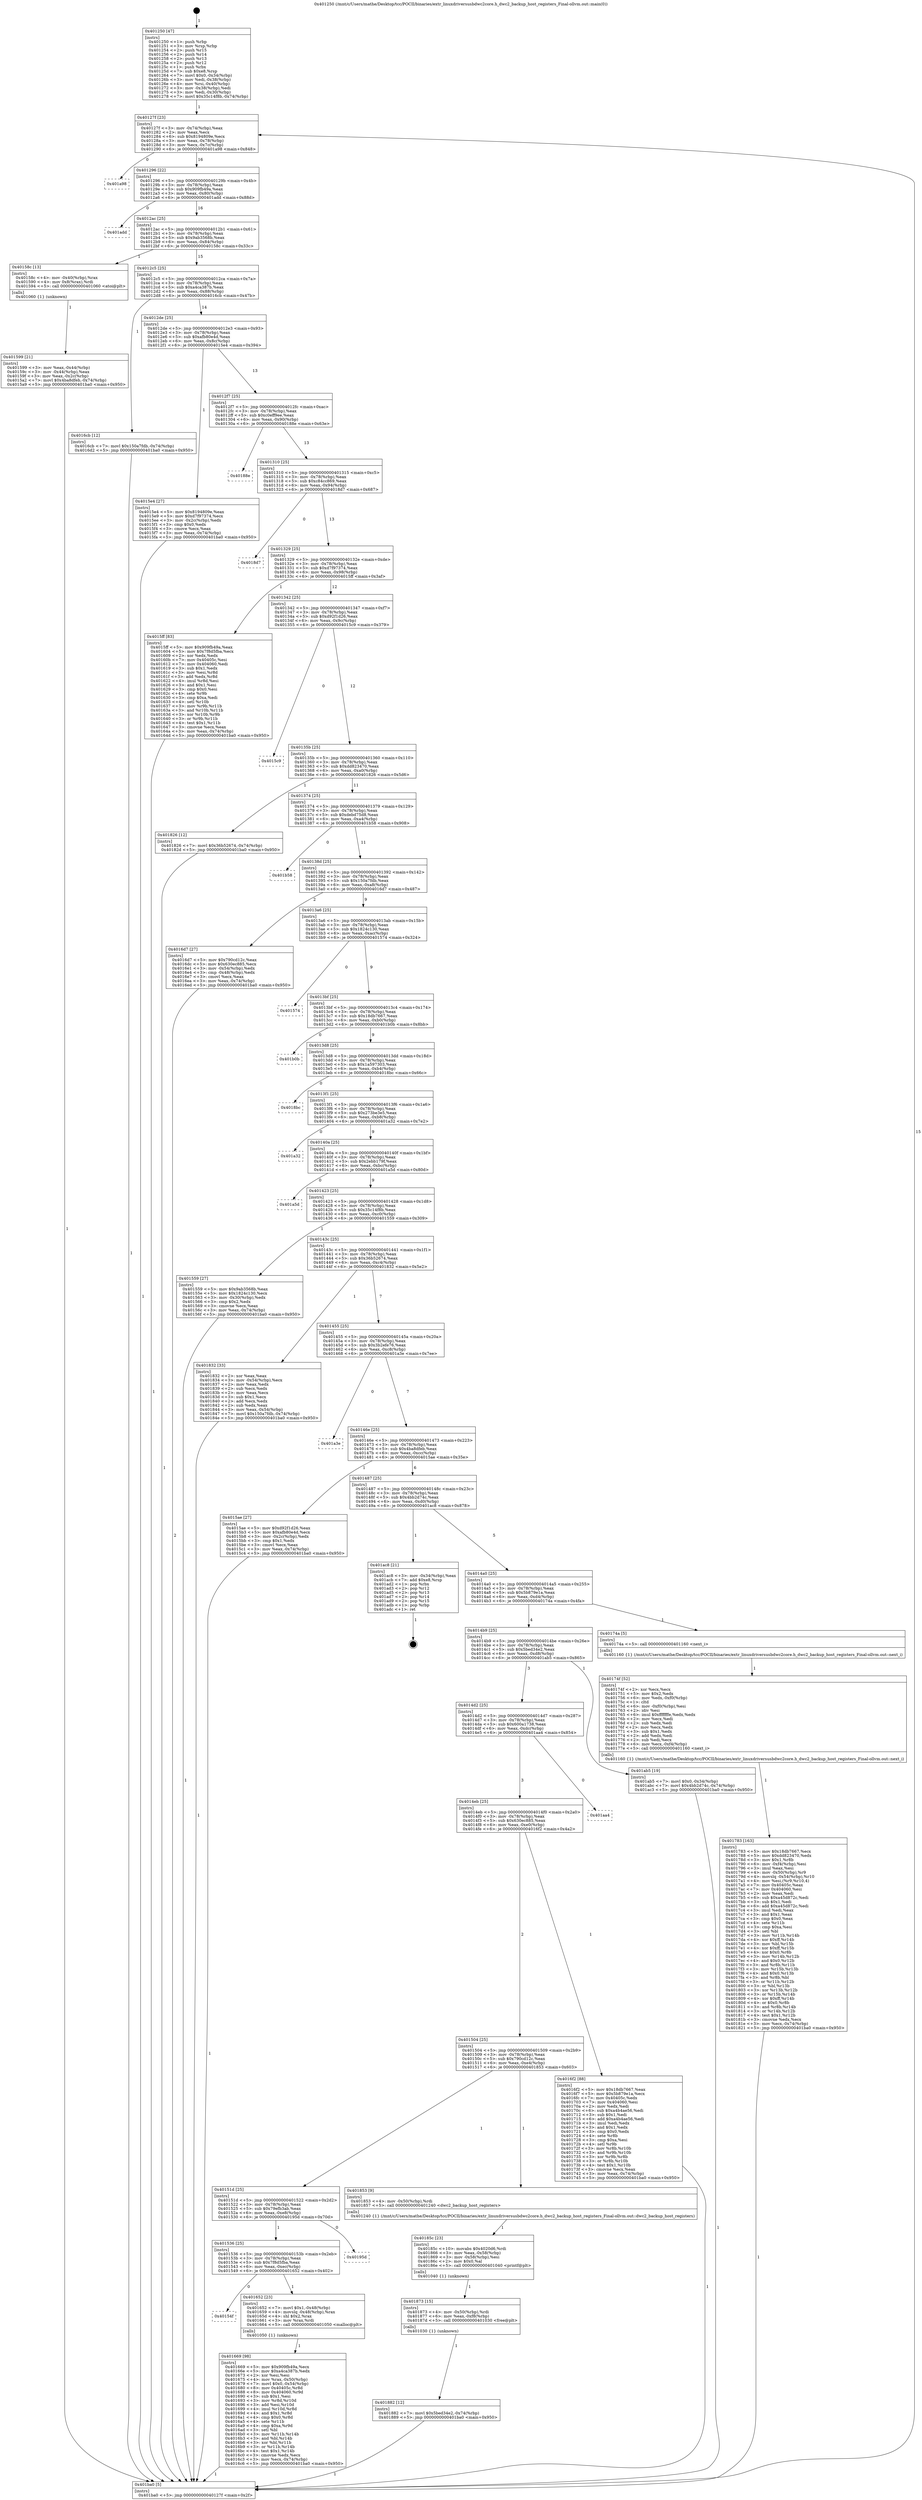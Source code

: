 digraph "0x401250" {
  label = "0x401250 (/mnt/c/Users/mathe/Desktop/tcc/POCII/binaries/extr_linuxdriversusbdwc2core.h_dwc2_backup_host_registers_Final-ollvm.out::main(0))"
  labelloc = "t"
  node[shape=record]

  Entry [label="",width=0.3,height=0.3,shape=circle,fillcolor=black,style=filled]
  "0x40127f" [label="{
     0x40127f [23]\l
     | [instrs]\l
     &nbsp;&nbsp;0x40127f \<+3\>: mov -0x74(%rbp),%eax\l
     &nbsp;&nbsp;0x401282 \<+2\>: mov %eax,%ecx\l
     &nbsp;&nbsp;0x401284 \<+6\>: sub $0x8194809e,%ecx\l
     &nbsp;&nbsp;0x40128a \<+3\>: mov %eax,-0x78(%rbp)\l
     &nbsp;&nbsp;0x40128d \<+3\>: mov %ecx,-0x7c(%rbp)\l
     &nbsp;&nbsp;0x401290 \<+6\>: je 0000000000401a98 \<main+0x848\>\l
  }"]
  "0x401a98" [label="{
     0x401a98\l
  }", style=dashed]
  "0x401296" [label="{
     0x401296 [22]\l
     | [instrs]\l
     &nbsp;&nbsp;0x401296 \<+5\>: jmp 000000000040129b \<main+0x4b\>\l
     &nbsp;&nbsp;0x40129b \<+3\>: mov -0x78(%rbp),%eax\l
     &nbsp;&nbsp;0x40129e \<+5\>: sub $0x909fb49a,%eax\l
     &nbsp;&nbsp;0x4012a3 \<+3\>: mov %eax,-0x80(%rbp)\l
     &nbsp;&nbsp;0x4012a6 \<+6\>: je 0000000000401add \<main+0x88d\>\l
  }"]
  Exit [label="",width=0.3,height=0.3,shape=circle,fillcolor=black,style=filled,peripheries=2]
  "0x401add" [label="{
     0x401add\l
  }", style=dashed]
  "0x4012ac" [label="{
     0x4012ac [25]\l
     | [instrs]\l
     &nbsp;&nbsp;0x4012ac \<+5\>: jmp 00000000004012b1 \<main+0x61\>\l
     &nbsp;&nbsp;0x4012b1 \<+3\>: mov -0x78(%rbp),%eax\l
     &nbsp;&nbsp;0x4012b4 \<+5\>: sub $0x9ab3568b,%eax\l
     &nbsp;&nbsp;0x4012b9 \<+6\>: mov %eax,-0x84(%rbp)\l
     &nbsp;&nbsp;0x4012bf \<+6\>: je 000000000040158c \<main+0x33c\>\l
  }"]
  "0x401882" [label="{
     0x401882 [12]\l
     | [instrs]\l
     &nbsp;&nbsp;0x401882 \<+7\>: movl $0x5bed34e2,-0x74(%rbp)\l
     &nbsp;&nbsp;0x401889 \<+5\>: jmp 0000000000401ba0 \<main+0x950\>\l
  }"]
  "0x40158c" [label="{
     0x40158c [13]\l
     | [instrs]\l
     &nbsp;&nbsp;0x40158c \<+4\>: mov -0x40(%rbp),%rax\l
     &nbsp;&nbsp;0x401590 \<+4\>: mov 0x8(%rax),%rdi\l
     &nbsp;&nbsp;0x401594 \<+5\>: call 0000000000401060 \<atoi@plt\>\l
     | [calls]\l
     &nbsp;&nbsp;0x401060 \{1\} (unknown)\l
  }"]
  "0x4012c5" [label="{
     0x4012c5 [25]\l
     | [instrs]\l
     &nbsp;&nbsp;0x4012c5 \<+5\>: jmp 00000000004012ca \<main+0x7a\>\l
     &nbsp;&nbsp;0x4012ca \<+3\>: mov -0x78(%rbp),%eax\l
     &nbsp;&nbsp;0x4012cd \<+5\>: sub $0xa4ca387b,%eax\l
     &nbsp;&nbsp;0x4012d2 \<+6\>: mov %eax,-0x88(%rbp)\l
     &nbsp;&nbsp;0x4012d8 \<+6\>: je 00000000004016cb \<main+0x47b\>\l
  }"]
  "0x401873" [label="{
     0x401873 [15]\l
     | [instrs]\l
     &nbsp;&nbsp;0x401873 \<+4\>: mov -0x50(%rbp),%rdi\l
     &nbsp;&nbsp;0x401877 \<+6\>: mov %eax,-0xf8(%rbp)\l
     &nbsp;&nbsp;0x40187d \<+5\>: call 0000000000401030 \<free@plt\>\l
     | [calls]\l
     &nbsp;&nbsp;0x401030 \{1\} (unknown)\l
  }"]
  "0x4016cb" [label="{
     0x4016cb [12]\l
     | [instrs]\l
     &nbsp;&nbsp;0x4016cb \<+7\>: movl $0x150a7fdb,-0x74(%rbp)\l
     &nbsp;&nbsp;0x4016d2 \<+5\>: jmp 0000000000401ba0 \<main+0x950\>\l
  }"]
  "0x4012de" [label="{
     0x4012de [25]\l
     | [instrs]\l
     &nbsp;&nbsp;0x4012de \<+5\>: jmp 00000000004012e3 \<main+0x93\>\l
     &nbsp;&nbsp;0x4012e3 \<+3\>: mov -0x78(%rbp),%eax\l
     &nbsp;&nbsp;0x4012e6 \<+5\>: sub $0xafb80e4d,%eax\l
     &nbsp;&nbsp;0x4012eb \<+6\>: mov %eax,-0x8c(%rbp)\l
     &nbsp;&nbsp;0x4012f1 \<+6\>: je 00000000004015e4 \<main+0x394\>\l
  }"]
  "0x40185c" [label="{
     0x40185c [23]\l
     | [instrs]\l
     &nbsp;&nbsp;0x40185c \<+10\>: movabs $0x4020d6,%rdi\l
     &nbsp;&nbsp;0x401866 \<+3\>: mov %eax,-0x58(%rbp)\l
     &nbsp;&nbsp;0x401869 \<+3\>: mov -0x58(%rbp),%esi\l
     &nbsp;&nbsp;0x40186c \<+2\>: mov $0x0,%al\l
     &nbsp;&nbsp;0x40186e \<+5\>: call 0000000000401040 \<printf@plt\>\l
     | [calls]\l
     &nbsp;&nbsp;0x401040 \{1\} (unknown)\l
  }"]
  "0x4015e4" [label="{
     0x4015e4 [27]\l
     | [instrs]\l
     &nbsp;&nbsp;0x4015e4 \<+5\>: mov $0x8194809e,%eax\l
     &nbsp;&nbsp;0x4015e9 \<+5\>: mov $0xd7f97374,%ecx\l
     &nbsp;&nbsp;0x4015ee \<+3\>: mov -0x2c(%rbp),%edx\l
     &nbsp;&nbsp;0x4015f1 \<+3\>: cmp $0x0,%edx\l
     &nbsp;&nbsp;0x4015f4 \<+3\>: cmove %ecx,%eax\l
     &nbsp;&nbsp;0x4015f7 \<+3\>: mov %eax,-0x74(%rbp)\l
     &nbsp;&nbsp;0x4015fa \<+5\>: jmp 0000000000401ba0 \<main+0x950\>\l
  }"]
  "0x4012f7" [label="{
     0x4012f7 [25]\l
     | [instrs]\l
     &nbsp;&nbsp;0x4012f7 \<+5\>: jmp 00000000004012fc \<main+0xac\>\l
     &nbsp;&nbsp;0x4012fc \<+3\>: mov -0x78(%rbp),%eax\l
     &nbsp;&nbsp;0x4012ff \<+5\>: sub $0xc0eff9ee,%eax\l
     &nbsp;&nbsp;0x401304 \<+6\>: mov %eax,-0x90(%rbp)\l
     &nbsp;&nbsp;0x40130a \<+6\>: je 000000000040188e \<main+0x63e\>\l
  }"]
  "0x401783" [label="{
     0x401783 [163]\l
     | [instrs]\l
     &nbsp;&nbsp;0x401783 \<+5\>: mov $0x18db7667,%ecx\l
     &nbsp;&nbsp;0x401788 \<+5\>: mov $0xdd823470,%edx\l
     &nbsp;&nbsp;0x40178d \<+3\>: mov $0x1,%r8b\l
     &nbsp;&nbsp;0x401790 \<+6\>: mov -0xf4(%rbp),%esi\l
     &nbsp;&nbsp;0x401796 \<+3\>: imul %eax,%esi\l
     &nbsp;&nbsp;0x401799 \<+4\>: mov -0x50(%rbp),%r9\l
     &nbsp;&nbsp;0x40179d \<+4\>: movslq -0x54(%rbp),%r10\l
     &nbsp;&nbsp;0x4017a1 \<+4\>: mov %esi,(%r9,%r10,4)\l
     &nbsp;&nbsp;0x4017a5 \<+7\>: mov 0x40405c,%eax\l
     &nbsp;&nbsp;0x4017ac \<+7\>: mov 0x404060,%esi\l
     &nbsp;&nbsp;0x4017b3 \<+2\>: mov %eax,%edi\l
     &nbsp;&nbsp;0x4017b5 \<+6\>: sub $0xa45d872c,%edi\l
     &nbsp;&nbsp;0x4017bb \<+3\>: sub $0x1,%edi\l
     &nbsp;&nbsp;0x4017be \<+6\>: add $0xa45d872c,%edi\l
     &nbsp;&nbsp;0x4017c4 \<+3\>: imul %edi,%eax\l
     &nbsp;&nbsp;0x4017c7 \<+3\>: and $0x1,%eax\l
     &nbsp;&nbsp;0x4017ca \<+3\>: cmp $0x0,%eax\l
     &nbsp;&nbsp;0x4017cd \<+4\>: sete %r11b\l
     &nbsp;&nbsp;0x4017d1 \<+3\>: cmp $0xa,%esi\l
     &nbsp;&nbsp;0x4017d4 \<+3\>: setl %bl\l
     &nbsp;&nbsp;0x4017d7 \<+3\>: mov %r11b,%r14b\l
     &nbsp;&nbsp;0x4017da \<+4\>: xor $0xff,%r14b\l
     &nbsp;&nbsp;0x4017de \<+3\>: mov %bl,%r15b\l
     &nbsp;&nbsp;0x4017e1 \<+4\>: xor $0xff,%r15b\l
     &nbsp;&nbsp;0x4017e5 \<+4\>: xor $0x0,%r8b\l
     &nbsp;&nbsp;0x4017e9 \<+3\>: mov %r14b,%r12b\l
     &nbsp;&nbsp;0x4017ec \<+4\>: and $0x0,%r12b\l
     &nbsp;&nbsp;0x4017f0 \<+3\>: and %r8b,%r11b\l
     &nbsp;&nbsp;0x4017f3 \<+3\>: mov %r15b,%r13b\l
     &nbsp;&nbsp;0x4017f6 \<+4\>: and $0x0,%r13b\l
     &nbsp;&nbsp;0x4017fa \<+3\>: and %r8b,%bl\l
     &nbsp;&nbsp;0x4017fd \<+3\>: or %r11b,%r12b\l
     &nbsp;&nbsp;0x401800 \<+3\>: or %bl,%r13b\l
     &nbsp;&nbsp;0x401803 \<+3\>: xor %r13b,%r12b\l
     &nbsp;&nbsp;0x401806 \<+3\>: or %r15b,%r14b\l
     &nbsp;&nbsp;0x401809 \<+4\>: xor $0xff,%r14b\l
     &nbsp;&nbsp;0x40180d \<+4\>: or $0x0,%r8b\l
     &nbsp;&nbsp;0x401811 \<+3\>: and %r8b,%r14b\l
     &nbsp;&nbsp;0x401814 \<+3\>: or %r14b,%r12b\l
     &nbsp;&nbsp;0x401817 \<+4\>: test $0x1,%r12b\l
     &nbsp;&nbsp;0x40181b \<+3\>: cmovne %edx,%ecx\l
     &nbsp;&nbsp;0x40181e \<+3\>: mov %ecx,-0x74(%rbp)\l
     &nbsp;&nbsp;0x401821 \<+5\>: jmp 0000000000401ba0 \<main+0x950\>\l
  }"]
  "0x40188e" [label="{
     0x40188e\l
  }", style=dashed]
  "0x401310" [label="{
     0x401310 [25]\l
     | [instrs]\l
     &nbsp;&nbsp;0x401310 \<+5\>: jmp 0000000000401315 \<main+0xc5\>\l
     &nbsp;&nbsp;0x401315 \<+3\>: mov -0x78(%rbp),%eax\l
     &nbsp;&nbsp;0x401318 \<+5\>: sub $0xc84cc869,%eax\l
     &nbsp;&nbsp;0x40131d \<+6\>: mov %eax,-0x94(%rbp)\l
     &nbsp;&nbsp;0x401323 \<+6\>: je 00000000004018d7 \<main+0x687\>\l
  }"]
  "0x40174f" [label="{
     0x40174f [52]\l
     | [instrs]\l
     &nbsp;&nbsp;0x40174f \<+2\>: xor %ecx,%ecx\l
     &nbsp;&nbsp;0x401751 \<+5\>: mov $0x2,%edx\l
     &nbsp;&nbsp;0x401756 \<+6\>: mov %edx,-0xf0(%rbp)\l
     &nbsp;&nbsp;0x40175c \<+1\>: cltd\l
     &nbsp;&nbsp;0x40175d \<+6\>: mov -0xf0(%rbp),%esi\l
     &nbsp;&nbsp;0x401763 \<+2\>: idiv %esi\l
     &nbsp;&nbsp;0x401765 \<+6\>: imul $0xfffffffe,%edx,%edx\l
     &nbsp;&nbsp;0x40176b \<+2\>: mov %ecx,%edi\l
     &nbsp;&nbsp;0x40176d \<+2\>: sub %edx,%edi\l
     &nbsp;&nbsp;0x40176f \<+2\>: mov %ecx,%edx\l
     &nbsp;&nbsp;0x401771 \<+3\>: sub $0x1,%edx\l
     &nbsp;&nbsp;0x401774 \<+2\>: add %edx,%edi\l
     &nbsp;&nbsp;0x401776 \<+2\>: sub %edi,%ecx\l
     &nbsp;&nbsp;0x401778 \<+6\>: mov %ecx,-0xf4(%rbp)\l
     &nbsp;&nbsp;0x40177e \<+5\>: call 0000000000401160 \<next_i\>\l
     | [calls]\l
     &nbsp;&nbsp;0x401160 \{1\} (/mnt/c/Users/mathe/Desktop/tcc/POCII/binaries/extr_linuxdriversusbdwc2core.h_dwc2_backup_host_registers_Final-ollvm.out::next_i)\l
  }"]
  "0x4018d7" [label="{
     0x4018d7\l
  }", style=dashed]
  "0x401329" [label="{
     0x401329 [25]\l
     | [instrs]\l
     &nbsp;&nbsp;0x401329 \<+5\>: jmp 000000000040132e \<main+0xde\>\l
     &nbsp;&nbsp;0x40132e \<+3\>: mov -0x78(%rbp),%eax\l
     &nbsp;&nbsp;0x401331 \<+5\>: sub $0xd7f97374,%eax\l
     &nbsp;&nbsp;0x401336 \<+6\>: mov %eax,-0x98(%rbp)\l
     &nbsp;&nbsp;0x40133c \<+6\>: je 00000000004015ff \<main+0x3af\>\l
  }"]
  "0x401669" [label="{
     0x401669 [98]\l
     | [instrs]\l
     &nbsp;&nbsp;0x401669 \<+5\>: mov $0x909fb49a,%ecx\l
     &nbsp;&nbsp;0x40166e \<+5\>: mov $0xa4ca387b,%edx\l
     &nbsp;&nbsp;0x401673 \<+2\>: xor %esi,%esi\l
     &nbsp;&nbsp;0x401675 \<+4\>: mov %rax,-0x50(%rbp)\l
     &nbsp;&nbsp;0x401679 \<+7\>: movl $0x0,-0x54(%rbp)\l
     &nbsp;&nbsp;0x401680 \<+8\>: mov 0x40405c,%r8d\l
     &nbsp;&nbsp;0x401688 \<+8\>: mov 0x404060,%r9d\l
     &nbsp;&nbsp;0x401690 \<+3\>: sub $0x1,%esi\l
     &nbsp;&nbsp;0x401693 \<+3\>: mov %r8d,%r10d\l
     &nbsp;&nbsp;0x401696 \<+3\>: add %esi,%r10d\l
     &nbsp;&nbsp;0x401699 \<+4\>: imul %r10d,%r8d\l
     &nbsp;&nbsp;0x40169d \<+4\>: and $0x1,%r8d\l
     &nbsp;&nbsp;0x4016a1 \<+4\>: cmp $0x0,%r8d\l
     &nbsp;&nbsp;0x4016a5 \<+4\>: sete %r11b\l
     &nbsp;&nbsp;0x4016a9 \<+4\>: cmp $0xa,%r9d\l
     &nbsp;&nbsp;0x4016ad \<+3\>: setl %bl\l
     &nbsp;&nbsp;0x4016b0 \<+3\>: mov %r11b,%r14b\l
     &nbsp;&nbsp;0x4016b3 \<+3\>: and %bl,%r14b\l
     &nbsp;&nbsp;0x4016b6 \<+3\>: xor %bl,%r11b\l
     &nbsp;&nbsp;0x4016b9 \<+3\>: or %r11b,%r14b\l
     &nbsp;&nbsp;0x4016bc \<+4\>: test $0x1,%r14b\l
     &nbsp;&nbsp;0x4016c0 \<+3\>: cmovne %edx,%ecx\l
     &nbsp;&nbsp;0x4016c3 \<+3\>: mov %ecx,-0x74(%rbp)\l
     &nbsp;&nbsp;0x4016c6 \<+5\>: jmp 0000000000401ba0 \<main+0x950\>\l
  }"]
  "0x4015ff" [label="{
     0x4015ff [83]\l
     | [instrs]\l
     &nbsp;&nbsp;0x4015ff \<+5\>: mov $0x909fb49a,%eax\l
     &nbsp;&nbsp;0x401604 \<+5\>: mov $0x7f8d5fba,%ecx\l
     &nbsp;&nbsp;0x401609 \<+2\>: xor %edx,%edx\l
     &nbsp;&nbsp;0x40160b \<+7\>: mov 0x40405c,%esi\l
     &nbsp;&nbsp;0x401612 \<+7\>: mov 0x404060,%edi\l
     &nbsp;&nbsp;0x401619 \<+3\>: sub $0x1,%edx\l
     &nbsp;&nbsp;0x40161c \<+3\>: mov %esi,%r8d\l
     &nbsp;&nbsp;0x40161f \<+3\>: add %edx,%r8d\l
     &nbsp;&nbsp;0x401622 \<+4\>: imul %r8d,%esi\l
     &nbsp;&nbsp;0x401626 \<+3\>: and $0x1,%esi\l
     &nbsp;&nbsp;0x401629 \<+3\>: cmp $0x0,%esi\l
     &nbsp;&nbsp;0x40162c \<+4\>: sete %r9b\l
     &nbsp;&nbsp;0x401630 \<+3\>: cmp $0xa,%edi\l
     &nbsp;&nbsp;0x401633 \<+4\>: setl %r10b\l
     &nbsp;&nbsp;0x401637 \<+3\>: mov %r9b,%r11b\l
     &nbsp;&nbsp;0x40163a \<+3\>: and %r10b,%r11b\l
     &nbsp;&nbsp;0x40163d \<+3\>: xor %r10b,%r9b\l
     &nbsp;&nbsp;0x401640 \<+3\>: or %r9b,%r11b\l
     &nbsp;&nbsp;0x401643 \<+4\>: test $0x1,%r11b\l
     &nbsp;&nbsp;0x401647 \<+3\>: cmovne %ecx,%eax\l
     &nbsp;&nbsp;0x40164a \<+3\>: mov %eax,-0x74(%rbp)\l
     &nbsp;&nbsp;0x40164d \<+5\>: jmp 0000000000401ba0 \<main+0x950\>\l
  }"]
  "0x401342" [label="{
     0x401342 [25]\l
     | [instrs]\l
     &nbsp;&nbsp;0x401342 \<+5\>: jmp 0000000000401347 \<main+0xf7\>\l
     &nbsp;&nbsp;0x401347 \<+3\>: mov -0x78(%rbp),%eax\l
     &nbsp;&nbsp;0x40134a \<+5\>: sub $0xd92f1d26,%eax\l
     &nbsp;&nbsp;0x40134f \<+6\>: mov %eax,-0x9c(%rbp)\l
     &nbsp;&nbsp;0x401355 \<+6\>: je 00000000004015c9 \<main+0x379\>\l
  }"]
  "0x40154f" [label="{
     0x40154f\l
  }", style=dashed]
  "0x4015c9" [label="{
     0x4015c9\l
  }", style=dashed]
  "0x40135b" [label="{
     0x40135b [25]\l
     | [instrs]\l
     &nbsp;&nbsp;0x40135b \<+5\>: jmp 0000000000401360 \<main+0x110\>\l
     &nbsp;&nbsp;0x401360 \<+3\>: mov -0x78(%rbp),%eax\l
     &nbsp;&nbsp;0x401363 \<+5\>: sub $0xdd823470,%eax\l
     &nbsp;&nbsp;0x401368 \<+6\>: mov %eax,-0xa0(%rbp)\l
     &nbsp;&nbsp;0x40136e \<+6\>: je 0000000000401826 \<main+0x5d6\>\l
  }"]
  "0x401652" [label="{
     0x401652 [23]\l
     | [instrs]\l
     &nbsp;&nbsp;0x401652 \<+7\>: movl $0x1,-0x48(%rbp)\l
     &nbsp;&nbsp;0x401659 \<+4\>: movslq -0x48(%rbp),%rax\l
     &nbsp;&nbsp;0x40165d \<+4\>: shl $0x2,%rax\l
     &nbsp;&nbsp;0x401661 \<+3\>: mov %rax,%rdi\l
     &nbsp;&nbsp;0x401664 \<+5\>: call 0000000000401050 \<malloc@plt\>\l
     | [calls]\l
     &nbsp;&nbsp;0x401050 \{1\} (unknown)\l
  }"]
  "0x401826" [label="{
     0x401826 [12]\l
     | [instrs]\l
     &nbsp;&nbsp;0x401826 \<+7\>: movl $0x36b52674,-0x74(%rbp)\l
     &nbsp;&nbsp;0x40182d \<+5\>: jmp 0000000000401ba0 \<main+0x950\>\l
  }"]
  "0x401374" [label="{
     0x401374 [25]\l
     | [instrs]\l
     &nbsp;&nbsp;0x401374 \<+5\>: jmp 0000000000401379 \<main+0x129\>\l
     &nbsp;&nbsp;0x401379 \<+3\>: mov -0x78(%rbp),%eax\l
     &nbsp;&nbsp;0x40137c \<+5\>: sub $0xdebd75d8,%eax\l
     &nbsp;&nbsp;0x401381 \<+6\>: mov %eax,-0xa4(%rbp)\l
     &nbsp;&nbsp;0x401387 \<+6\>: je 0000000000401b58 \<main+0x908\>\l
  }"]
  "0x401536" [label="{
     0x401536 [25]\l
     | [instrs]\l
     &nbsp;&nbsp;0x401536 \<+5\>: jmp 000000000040153b \<main+0x2eb\>\l
     &nbsp;&nbsp;0x40153b \<+3\>: mov -0x78(%rbp),%eax\l
     &nbsp;&nbsp;0x40153e \<+5\>: sub $0x7f8d5fba,%eax\l
     &nbsp;&nbsp;0x401543 \<+6\>: mov %eax,-0xec(%rbp)\l
     &nbsp;&nbsp;0x401549 \<+6\>: je 0000000000401652 \<main+0x402\>\l
  }"]
  "0x401b58" [label="{
     0x401b58\l
  }", style=dashed]
  "0x40138d" [label="{
     0x40138d [25]\l
     | [instrs]\l
     &nbsp;&nbsp;0x40138d \<+5\>: jmp 0000000000401392 \<main+0x142\>\l
     &nbsp;&nbsp;0x401392 \<+3\>: mov -0x78(%rbp),%eax\l
     &nbsp;&nbsp;0x401395 \<+5\>: sub $0x150a7fdb,%eax\l
     &nbsp;&nbsp;0x40139a \<+6\>: mov %eax,-0xa8(%rbp)\l
     &nbsp;&nbsp;0x4013a0 \<+6\>: je 00000000004016d7 \<main+0x487\>\l
  }"]
  "0x40195d" [label="{
     0x40195d\l
  }", style=dashed]
  "0x4016d7" [label="{
     0x4016d7 [27]\l
     | [instrs]\l
     &nbsp;&nbsp;0x4016d7 \<+5\>: mov $0x790cd12c,%eax\l
     &nbsp;&nbsp;0x4016dc \<+5\>: mov $0x630ec885,%ecx\l
     &nbsp;&nbsp;0x4016e1 \<+3\>: mov -0x54(%rbp),%edx\l
     &nbsp;&nbsp;0x4016e4 \<+3\>: cmp -0x48(%rbp),%edx\l
     &nbsp;&nbsp;0x4016e7 \<+3\>: cmovl %ecx,%eax\l
     &nbsp;&nbsp;0x4016ea \<+3\>: mov %eax,-0x74(%rbp)\l
     &nbsp;&nbsp;0x4016ed \<+5\>: jmp 0000000000401ba0 \<main+0x950\>\l
  }"]
  "0x4013a6" [label="{
     0x4013a6 [25]\l
     | [instrs]\l
     &nbsp;&nbsp;0x4013a6 \<+5\>: jmp 00000000004013ab \<main+0x15b\>\l
     &nbsp;&nbsp;0x4013ab \<+3\>: mov -0x78(%rbp),%eax\l
     &nbsp;&nbsp;0x4013ae \<+5\>: sub $0x1824c130,%eax\l
     &nbsp;&nbsp;0x4013b3 \<+6\>: mov %eax,-0xac(%rbp)\l
     &nbsp;&nbsp;0x4013b9 \<+6\>: je 0000000000401574 \<main+0x324\>\l
  }"]
  "0x40151d" [label="{
     0x40151d [25]\l
     | [instrs]\l
     &nbsp;&nbsp;0x40151d \<+5\>: jmp 0000000000401522 \<main+0x2d2\>\l
     &nbsp;&nbsp;0x401522 \<+3\>: mov -0x78(%rbp),%eax\l
     &nbsp;&nbsp;0x401525 \<+5\>: sub $0x79efb3ab,%eax\l
     &nbsp;&nbsp;0x40152a \<+6\>: mov %eax,-0xe8(%rbp)\l
     &nbsp;&nbsp;0x401530 \<+6\>: je 000000000040195d \<main+0x70d\>\l
  }"]
  "0x401574" [label="{
     0x401574\l
  }", style=dashed]
  "0x4013bf" [label="{
     0x4013bf [25]\l
     | [instrs]\l
     &nbsp;&nbsp;0x4013bf \<+5\>: jmp 00000000004013c4 \<main+0x174\>\l
     &nbsp;&nbsp;0x4013c4 \<+3\>: mov -0x78(%rbp),%eax\l
     &nbsp;&nbsp;0x4013c7 \<+5\>: sub $0x18db7667,%eax\l
     &nbsp;&nbsp;0x4013cc \<+6\>: mov %eax,-0xb0(%rbp)\l
     &nbsp;&nbsp;0x4013d2 \<+6\>: je 0000000000401b0b \<main+0x8bb\>\l
  }"]
  "0x401853" [label="{
     0x401853 [9]\l
     | [instrs]\l
     &nbsp;&nbsp;0x401853 \<+4\>: mov -0x50(%rbp),%rdi\l
     &nbsp;&nbsp;0x401857 \<+5\>: call 0000000000401240 \<dwc2_backup_host_registers\>\l
     | [calls]\l
     &nbsp;&nbsp;0x401240 \{1\} (/mnt/c/Users/mathe/Desktop/tcc/POCII/binaries/extr_linuxdriversusbdwc2core.h_dwc2_backup_host_registers_Final-ollvm.out::dwc2_backup_host_registers)\l
  }"]
  "0x401b0b" [label="{
     0x401b0b\l
  }", style=dashed]
  "0x4013d8" [label="{
     0x4013d8 [25]\l
     | [instrs]\l
     &nbsp;&nbsp;0x4013d8 \<+5\>: jmp 00000000004013dd \<main+0x18d\>\l
     &nbsp;&nbsp;0x4013dd \<+3\>: mov -0x78(%rbp),%eax\l
     &nbsp;&nbsp;0x4013e0 \<+5\>: sub $0x1a597303,%eax\l
     &nbsp;&nbsp;0x4013e5 \<+6\>: mov %eax,-0xb4(%rbp)\l
     &nbsp;&nbsp;0x4013eb \<+6\>: je 00000000004018bc \<main+0x66c\>\l
  }"]
  "0x401504" [label="{
     0x401504 [25]\l
     | [instrs]\l
     &nbsp;&nbsp;0x401504 \<+5\>: jmp 0000000000401509 \<main+0x2b9\>\l
     &nbsp;&nbsp;0x401509 \<+3\>: mov -0x78(%rbp),%eax\l
     &nbsp;&nbsp;0x40150c \<+5\>: sub $0x790cd12c,%eax\l
     &nbsp;&nbsp;0x401511 \<+6\>: mov %eax,-0xe4(%rbp)\l
     &nbsp;&nbsp;0x401517 \<+6\>: je 0000000000401853 \<main+0x603\>\l
  }"]
  "0x4018bc" [label="{
     0x4018bc\l
  }", style=dashed]
  "0x4013f1" [label="{
     0x4013f1 [25]\l
     | [instrs]\l
     &nbsp;&nbsp;0x4013f1 \<+5\>: jmp 00000000004013f6 \<main+0x1a6\>\l
     &nbsp;&nbsp;0x4013f6 \<+3\>: mov -0x78(%rbp),%eax\l
     &nbsp;&nbsp;0x4013f9 \<+5\>: sub $0x273be3e5,%eax\l
     &nbsp;&nbsp;0x4013fe \<+6\>: mov %eax,-0xb8(%rbp)\l
     &nbsp;&nbsp;0x401404 \<+6\>: je 0000000000401a32 \<main+0x7e2\>\l
  }"]
  "0x4016f2" [label="{
     0x4016f2 [88]\l
     | [instrs]\l
     &nbsp;&nbsp;0x4016f2 \<+5\>: mov $0x18db7667,%eax\l
     &nbsp;&nbsp;0x4016f7 \<+5\>: mov $0x5b879e1a,%ecx\l
     &nbsp;&nbsp;0x4016fc \<+7\>: mov 0x40405c,%edx\l
     &nbsp;&nbsp;0x401703 \<+7\>: mov 0x404060,%esi\l
     &nbsp;&nbsp;0x40170a \<+2\>: mov %edx,%edi\l
     &nbsp;&nbsp;0x40170c \<+6\>: sub $0xa4b4ae56,%edi\l
     &nbsp;&nbsp;0x401712 \<+3\>: sub $0x1,%edi\l
     &nbsp;&nbsp;0x401715 \<+6\>: add $0xa4b4ae56,%edi\l
     &nbsp;&nbsp;0x40171b \<+3\>: imul %edi,%edx\l
     &nbsp;&nbsp;0x40171e \<+3\>: and $0x1,%edx\l
     &nbsp;&nbsp;0x401721 \<+3\>: cmp $0x0,%edx\l
     &nbsp;&nbsp;0x401724 \<+4\>: sete %r8b\l
     &nbsp;&nbsp;0x401728 \<+3\>: cmp $0xa,%esi\l
     &nbsp;&nbsp;0x40172b \<+4\>: setl %r9b\l
     &nbsp;&nbsp;0x40172f \<+3\>: mov %r8b,%r10b\l
     &nbsp;&nbsp;0x401732 \<+3\>: and %r9b,%r10b\l
     &nbsp;&nbsp;0x401735 \<+3\>: xor %r9b,%r8b\l
     &nbsp;&nbsp;0x401738 \<+3\>: or %r8b,%r10b\l
     &nbsp;&nbsp;0x40173b \<+4\>: test $0x1,%r10b\l
     &nbsp;&nbsp;0x40173f \<+3\>: cmovne %ecx,%eax\l
     &nbsp;&nbsp;0x401742 \<+3\>: mov %eax,-0x74(%rbp)\l
     &nbsp;&nbsp;0x401745 \<+5\>: jmp 0000000000401ba0 \<main+0x950\>\l
  }"]
  "0x401a32" [label="{
     0x401a32\l
  }", style=dashed]
  "0x40140a" [label="{
     0x40140a [25]\l
     | [instrs]\l
     &nbsp;&nbsp;0x40140a \<+5\>: jmp 000000000040140f \<main+0x1bf\>\l
     &nbsp;&nbsp;0x40140f \<+3\>: mov -0x78(%rbp),%eax\l
     &nbsp;&nbsp;0x401412 \<+5\>: sub $0x2ebb179f,%eax\l
     &nbsp;&nbsp;0x401417 \<+6\>: mov %eax,-0xbc(%rbp)\l
     &nbsp;&nbsp;0x40141d \<+6\>: je 0000000000401a5d \<main+0x80d\>\l
  }"]
  "0x4014eb" [label="{
     0x4014eb [25]\l
     | [instrs]\l
     &nbsp;&nbsp;0x4014eb \<+5\>: jmp 00000000004014f0 \<main+0x2a0\>\l
     &nbsp;&nbsp;0x4014f0 \<+3\>: mov -0x78(%rbp),%eax\l
     &nbsp;&nbsp;0x4014f3 \<+5\>: sub $0x630ec885,%eax\l
     &nbsp;&nbsp;0x4014f8 \<+6\>: mov %eax,-0xe0(%rbp)\l
     &nbsp;&nbsp;0x4014fe \<+6\>: je 00000000004016f2 \<main+0x4a2\>\l
  }"]
  "0x401a5d" [label="{
     0x401a5d\l
  }", style=dashed]
  "0x401423" [label="{
     0x401423 [25]\l
     | [instrs]\l
     &nbsp;&nbsp;0x401423 \<+5\>: jmp 0000000000401428 \<main+0x1d8\>\l
     &nbsp;&nbsp;0x401428 \<+3\>: mov -0x78(%rbp),%eax\l
     &nbsp;&nbsp;0x40142b \<+5\>: sub $0x35c14f8b,%eax\l
     &nbsp;&nbsp;0x401430 \<+6\>: mov %eax,-0xc0(%rbp)\l
     &nbsp;&nbsp;0x401436 \<+6\>: je 0000000000401559 \<main+0x309\>\l
  }"]
  "0x401aa4" [label="{
     0x401aa4\l
  }", style=dashed]
  "0x401559" [label="{
     0x401559 [27]\l
     | [instrs]\l
     &nbsp;&nbsp;0x401559 \<+5\>: mov $0x9ab3568b,%eax\l
     &nbsp;&nbsp;0x40155e \<+5\>: mov $0x1824c130,%ecx\l
     &nbsp;&nbsp;0x401563 \<+3\>: mov -0x30(%rbp),%edx\l
     &nbsp;&nbsp;0x401566 \<+3\>: cmp $0x2,%edx\l
     &nbsp;&nbsp;0x401569 \<+3\>: cmovne %ecx,%eax\l
     &nbsp;&nbsp;0x40156c \<+3\>: mov %eax,-0x74(%rbp)\l
     &nbsp;&nbsp;0x40156f \<+5\>: jmp 0000000000401ba0 \<main+0x950\>\l
  }"]
  "0x40143c" [label="{
     0x40143c [25]\l
     | [instrs]\l
     &nbsp;&nbsp;0x40143c \<+5\>: jmp 0000000000401441 \<main+0x1f1\>\l
     &nbsp;&nbsp;0x401441 \<+3\>: mov -0x78(%rbp),%eax\l
     &nbsp;&nbsp;0x401444 \<+5\>: sub $0x36b52674,%eax\l
     &nbsp;&nbsp;0x401449 \<+6\>: mov %eax,-0xc4(%rbp)\l
     &nbsp;&nbsp;0x40144f \<+6\>: je 0000000000401832 \<main+0x5e2\>\l
  }"]
  "0x401ba0" [label="{
     0x401ba0 [5]\l
     | [instrs]\l
     &nbsp;&nbsp;0x401ba0 \<+5\>: jmp 000000000040127f \<main+0x2f\>\l
  }"]
  "0x401250" [label="{
     0x401250 [47]\l
     | [instrs]\l
     &nbsp;&nbsp;0x401250 \<+1\>: push %rbp\l
     &nbsp;&nbsp;0x401251 \<+3\>: mov %rsp,%rbp\l
     &nbsp;&nbsp;0x401254 \<+2\>: push %r15\l
     &nbsp;&nbsp;0x401256 \<+2\>: push %r14\l
     &nbsp;&nbsp;0x401258 \<+2\>: push %r13\l
     &nbsp;&nbsp;0x40125a \<+2\>: push %r12\l
     &nbsp;&nbsp;0x40125c \<+1\>: push %rbx\l
     &nbsp;&nbsp;0x40125d \<+7\>: sub $0xe8,%rsp\l
     &nbsp;&nbsp;0x401264 \<+7\>: movl $0x0,-0x34(%rbp)\l
     &nbsp;&nbsp;0x40126b \<+3\>: mov %edi,-0x38(%rbp)\l
     &nbsp;&nbsp;0x40126e \<+4\>: mov %rsi,-0x40(%rbp)\l
     &nbsp;&nbsp;0x401272 \<+3\>: mov -0x38(%rbp),%edi\l
     &nbsp;&nbsp;0x401275 \<+3\>: mov %edi,-0x30(%rbp)\l
     &nbsp;&nbsp;0x401278 \<+7\>: movl $0x35c14f8b,-0x74(%rbp)\l
  }"]
  "0x401599" [label="{
     0x401599 [21]\l
     | [instrs]\l
     &nbsp;&nbsp;0x401599 \<+3\>: mov %eax,-0x44(%rbp)\l
     &nbsp;&nbsp;0x40159c \<+3\>: mov -0x44(%rbp),%eax\l
     &nbsp;&nbsp;0x40159f \<+3\>: mov %eax,-0x2c(%rbp)\l
     &nbsp;&nbsp;0x4015a2 \<+7\>: movl $0x4ba8dfeb,-0x74(%rbp)\l
     &nbsp;&nbsp;0x4015a9 \<+5\>: jmp 0000000000401ba0 \<main+0x950\>\l
  }"]
  "0x4014d2" [label="{
     0x4014d2 [25]\l
     | [instrs]\l
     &nbsp;&nbsp;0x4014d2 \<+5\>: jmp 00000000004014d7 \<main+0x287\>\l
     &nbsp;&nbsp;0x4014d7 \<+3\>: mov -0x78(%rbp),%eax\l
     &nbsp;&nbsp;0x4014da \<+5\>: sub $0x600a1738,%eax\l
     &nbsp;&nbsp;0x4014df \<+6\>: mov %eax,-0xdc(%rbp)\l
     &nbsp;&nbsp;0x4014e5 \<+6\>: je 0000000000401aa4 \<main+0x854\>\l
  }"]
  "0x401832" [label="{
     0x401832 [33]\l
     | [instrs]\l
     &nbsp;&nbsp;0x401832 \<+2\>: xor %eax,%eax\l
     &nbsp;&nbsp;0x401834 \<+3\>: mov -0x54(%rbp),%ecx\l
     &nbsp;&nbsp;0x401837 \<+2\>: mov %eax,%edx\l
     &nbsp;&nbsp;0x401839 \<+2\>: sub %ecx,%edx\l
     &nbsp;&nbsp;0x40183b \<+2\>: mov %eax,%ecx\l
     &nbsp;&nbsp;0x40183d \<+3\>: sub $0x1,%ecx\l
     &nbsp;&nbsp;0x401840 \<+2\>: add %ecx,%edx\l
     &nbsp;&nbsp;0x401842 \<+2\>: sub %edx,%eax\l
     &nbsp;&nbsp;0x401844 \<+3\>: mov %eax,-0x54(%rbp)\l
     &nbsp;&nbsp;0x401847 \<+7\>: movl $0x150a7fdb,-0x74(%rbp)\l
     &nbsp;&nbsp;0x40184e \<+5\>: jmp 0000000000401ba0 \<main+0x950\>\l
  }"]
  "0x401455" [label="{
     0x401455 [25]\l
     | [instrs]\l
     &nbsp;&nbsp;0x401455 \<+5\>: jmp 000000000040145a \<main+0x20a\>\l
     &nbsp;&nbsp;0x40145a \<+3\>: mov -0x78(%rbp),%eax\l
     &nbsp;&nbsp;0x40145d \<+5\>: sub $0x3b2efe76,%eax\l
     &nbsp;&nbsp;0x401462 \<+6\>: mov %eax,-0xc8(%rbp)\l
     &nbsp;&nbsp;0x401468 \<+6\>: je 0000000000401a3e \<main+0x7ee\>\l
  }"]
  "0x401ab5" [label="{
     0x401ab5 [19]\l
     | [instrs]\l
     &nbsp;&nbsp;0x401ab5 \<+7\>: movl $0x0,-0x34(%rbp)\l
     &nbsp;&nbsp;0x401abc \<+7\>: movl $0x4bb2d74c,-0x74(%rbp)\l
     &nbsp;&nbsp;0x401ac3 \<+5\>: jmp 0000000000401ba0 \<main+0x950\>\l
  }"]
  "0x401a3e" [label="{
     0x401a3e\l
  }", style=dashed]
  "0x40146e" [label="{
     0x40146e [25]\l
     | [instrs]\l
     &nbsp;&nbsp;0x40146e \<+5\>: jmp 0000000000401473 \<main+0x223\>\l
     &nbsp;&nbsp;0x401473 \<+3\>: mov -0x78(%rbp),%eax\l
     &nbsp;&nbsp;0x401476 \<+5\>: sub $0x4ba8dfeb,%eax\l
     &nbsp;&nbsp;0x40147b \<+6\>: mov %eax,-0xcc(%rbp)\l
     &nbsp;&nbsp;0x401481 \<+6\>: je 00000000004015ae \<main+0x35e\>\l
  }"]
  "0x4014b9" [label="{
     0x4014b9 [25]\l
     | [instrs]\l
     &nbsp;&nbsp;0x4014b9 \<+5\>: jmp 00000000004014be \<main+0x26e\>\l
     &nbsp;&nbsp;0x4014be \<+3\>: mov -0x78(%rbp),%eax\l
     &nbsp;&nbsp;0x4014c1 \<+5\>: sub $0x5bed34e2,%eax\l
     &nbsp;&nbsp;0x4014c6 \<+6\>: mov %eax,-0xd8(%rbp)\l
     &nbsp;&nbsp;0x4014cc \<+6\>: je 0000000000401ab5 \<main+0x865\>\l
  }"]
  "0x4015ae" [label="{
     0x4015ae [27]\l
     | [instrs]\l
     &nbsp;&nbsp;0x4015ae \<+5\>: mov $0xd92f1d26,%eax\l
     &nbsp;&nbsp;0x4015b3 \<+5\>: mov $0xafb80e4d,%ecx\l
     &nbsp;&nbsp;0x4015b8 \<+3\>: mov -0x2c(%rbp),%edx\l
     &nbsp;&nbsp;0x4015bb \<+3\>: cmp $0x1,%edx\l
     &nbsp;&nbsp;0x4015be \<+3\>: cmovl %ecx,%eax\l
     &nbsp;&nbsp;0x4015c1 \<+3\>: mov %eax,-0x74(%rbp)\l
     &nbsp;&nbsp;0x4015c4 \<+5\>: jmp 0000000000401ba0 \<main+0x950\>\l
  }"]
  "0x401487" [label="{
     0x401487 [25]\l
     | [instrs]\l
     &nbsp;&nbsp;0x401487 \<+5\>: jmp 000000000040148c \<main+0x23c\>\l
     &nbsp;&nbsp;0x40148c \<+3\>: mov -0x78(%rbp),%eax\l
     &nbsp;&nbsp;0x40148f \<+5\>: sub $0x4bb2d74c,%eax\l
     &nbsp;&nbsp;0x401494 \<+6\>: mov %eax,-0xd0(%rbp)\l
     &nbsp;&nbsp;0x40149a \<+6\>: je 0000000000401ac8 \<main+0x878\>\l
  }"]
  "0x40174a" [label="{
     0x40174a [5]\l
     | [instrs]\l
     &nbsp;&nbsp;0x40174a \<+5\>: call 0000000000401160 \<next_i\>\l
     | [calls]\l
     &nbsp;&nbsp;0x401160 \{1\} (/mnt/c/Users/mathe/Desktop/tcc/POCII/binaries/extr_linuxdriversusbdwc2core.h_dwc2_backup_host_registers_Final-ollvm.out::next_i)\l
  }"]
  "0x401ac8" [label="{
     0x401ac8 [21]\l
     | [instrs]\l
     &nbsp;&nbsp;0x401ac8 \<+3\>: mov -0x34(%rbp),%eax\l
     &nbsp;&nbsp;0x401acb \<+7\>: add $0xe8,%rsp\l
     &nbsp;&nbsp;0x401ad2 \<+1\>: pop %rbx\l
     &nbsp;&nbsp;0x401ad3 \<+2\>: pop %r12\l
     &nbsp;&nbsp;0x401ad5 \<+2\>: pop %r13\l
     &nbsp;&nbsp;0x401ad7 \<+2\>: pop %r14\l
     &nbsp;&nbsp;0x401ad9 \<+2\>: pop %r15\l
     &nbsp;&nbsp;0x401adb \<+1\>: pop %rbp\l
     &nbsp;&nbsp;0x401adc \<+1\>: ret\l
  }"]
  "0x4014a0" [label="{
     0x4014a0 [25]\l
     | [instrs]\l
     &nbsp;&nbsp;0x4014a0 \<+5\>: jmp 00000000004014a5 \<main+0x255\>\l
     &nbsp;&nbsp;0x4014a5 \<+3\>: mov -0x78(%rbp),%eax\l
     &nbsp;&nbsp;0x4014a8 \<+5\>: sub $0x5b879e1a,%eax\l
     &nbsp;&nbsp;0x4014ad \<+6\>: mov %eax,-0xd4(%rbp)\l
     &nbsp;&nbsp;0x4014b3 \<+6\>: je 000000000040174a \<main+0x4fa\>\l
  }"]
  Entry -> "0x401250" [label=" 1"]
  "0x40127f" -> "0x401a98" [label=" 0"]
  "0x40127f" -> "0x401296" [label=" 16"]
  "0x401ac8" -> Exit [label=" 1"]
  "0x401296" -> "0x401add" [label=" 0"]
  "0x401296" -> "0x4012ac" [label=" 16"]
  "0x401ab5" -> "0x401ba0" [label=" 1"]
  "0x4012ac" -> "0x40158c" [label=" 1"]
  "0x4012ac" -> "0x4012c5" [label=" 15"]
  "0x401882" -> "0x401ba0" [label=" 1"]
  "0x4012c5" -> "0x4016cb" [label=" 1"]
  "0x4012c5" -> "0x4012de" [label=" 14"]
  "0x401873" -> "0x401882" [label=" 1"]
  "0x4012de" -> "0x4015e4" [label=" 1"]
  "0x4012de" -> "0x4012f7" [label=" 13"]
  "0x40185c" -> "0x401873" [label=" 1"]
  "0x4012f7" -> "0x40188e" [label=" 0"]
  "0x4012f7" -> "0x401310" [label=" 13"]
  "0x401853" -> "0x40185c" [label=" 1"]
  "0x401310" -> "0x4018d7" [label=" 0"]
  "0x401310" -> "0x401329" [label=" 13"]
  "0x401832" -> "0x401ba0" [label=" 1"]
  "0x401329" -> "0x4015ff" [label=" 1"]
  "0x401329" -> "0x401342" [label=" 12"]
  "0x401826" -> "0x401ba0" [label=" 1"]
  "0x401342" -> "0x4015c9" [label=" 0"]
  "0x401342" -> "0x40135b" [label=" 12"]
  "0x401783" -> "0x401ba0" [label=" 1"]
  "0x40135b" -> "0x401826" [label=" 1"]
  "0x40135b" -> "0x401374" [label=" 11"]
  "0x40174f" -> "0x401783" [label=" 1"]
  "0x401374" -> "0x401b58" [label=" 0"]
  "0x401374" -> "0x40138d" [label=" 11"]
  "0x4016f2" -> "0x401ba0" [label=" 1"]
  "0x40138d" -> "0x4016d7" [label=" 2"]
  "0x40138d" -> "0x4013a6" [label=" 9"]
  "0x4016d7" -> "0x401ba0" [label=" 2"]
  "0x4013a6" -> "0x401574" [label=" 0"]
  "0x4013a6" -> "0x4013bf" [label=" 9"]
  "0x401669" -> "0x401ba0" [label=" 1"]
  "0x4013bf" -> "0x401b0b" [label=" 0"]
  "0x4013bf" -> "0x4013d8" [label=" 9"]
  "0x401652" -> "0x401669" [label=" 1"]
  "0x4013d8" -> "0x4018bc" [label=" 0"]
  "0x4013d8" -> "0x4013f1" [label=" 9"]
  "0x401536" -> "0x401652" [label=" 1"]
  "0x4013f1" -> "0x401a32" [label=" 0"]
  "0x4013f1" -> "0x40140a" [label=" 9"]
  "0x40174a" -> "0x40174f" [label=" 1"]
  "0x40140a" -> "0x401a5d" [label=" 0"]
  "0x40140a" -> "0x401423" [label=" 9"]
  "0x40151d" -> "0x40195d" [label=" 0"]
  "0x401423" -> "0x401559" [label=" 1"]
  "0x401423" -> "0x40143c" [label=" 8"]
  "0x401559" -> "0x401ba0" [label=" 1"]
  "0x401250" -> "0x40127f" [label=" 1"]
  "0x401ba0" -> "0x40127f" [label=" 15"]
  "0x40158c" -> "0x401599" [label=" 1"]
  "0x401599" -> "0x401ba0" [label=" 1"]
  "0x4016cb" -> "0x401ba0" [label=" 1"]
  "0x40143c" -> "0x401832" [label=" 1"]
  "0x40143c" -> "0x401455" [label=" 7"]
  "0x401504" -> "0x401853" [label=" 1"]
  "0x401455" -> "0x401a3e" [label=" 0"]
  "0x401455" -> "0x40146e" [label=" 7"]
  "0x401536" -> "0x40154f" [label=" 0"]
  "0x40146e" -> "0x4015ae" [label=" 1"]
  "0x40146e" -> "0x401487" [label=" 6"]
  "0x4015ae" -> "0x401ba0" [label=" 1"]
  "0x4015e4" -> "0x401ba0" [label=" 1"]
  "0x4015ff" -> "0x401ba0" [label=" 1"]
  "0x4014eb" -> "0x4016f2" [label=" 1"]
  "0x401487" -> "0x401ac8" [label=" 1"]
  "0x401487" -> "0x4014a0" [label=" 5"]
  "0x40151d" -> "0x401536" [label=" 1"]
  "0x4014a0" -> "0x40174a" [label=" 1"]
  "0x4014a0" -> "0x4014b9" [label=" 4"]
  "0x4014eb" -> "0x401504" [label=" 2"]
  "0x4014b9" -> "0x401ab5" [label=" 1"]
  "0x4014b9" -> "0x4014d2" [label=" 3"]
  "0x401504" -> "0x40151d" [label=" 1"]
  "0x4014d2" -> "0x401aa4" [label=" 0"]
  "0x4014d2" -> "0x4014eb" [label=" 3"]
}
